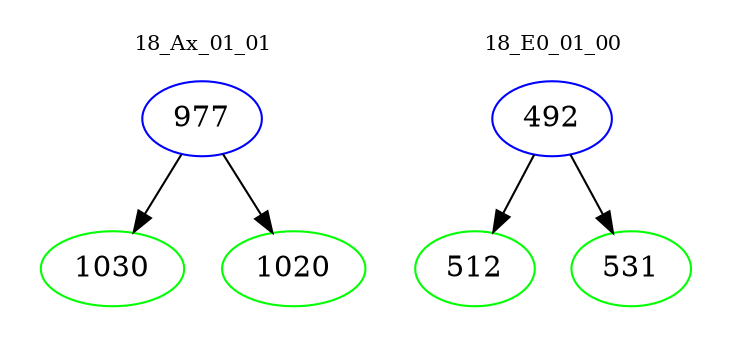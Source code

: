 digraph{
subgraph cluster_0 {
color = white
label = "18_Ax_01_01";
fontsize=10;
T0_977 [label="977", color="blue"]
T0_977 -> T0_1030 [color="black"]
T0_1030 [label="1030", color="green"]
T0_977 -> T0_1020 [color="black"]
T0_1020 [label="1020", color="green"]
}
subgraph cluster_1 {
color = white
label = "18_E0_01_00";
fontsize=10;
T1_492 [label="492", color="blue"]
T1_492 -> T1_512 [color="black"]
T1_512 [label="512", color="green"]
T1_492 -> T1_531 [color="black"]
T1_531 [label="531", color="green"]
}
}
